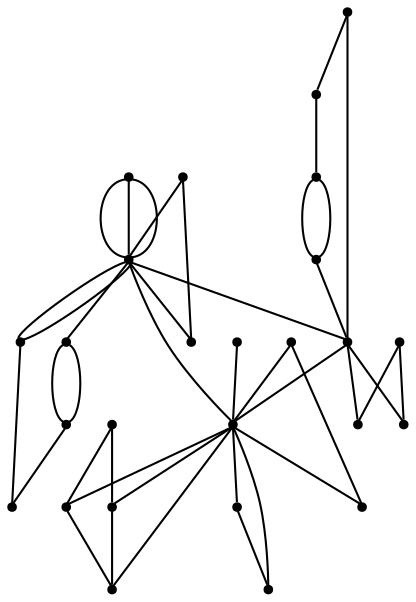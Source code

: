 graph {
  node [shape=point,comment="{\"directed\":false,\"doi\":\"10.1007/11618058_36\",\"figure\":\"5 (2)\"}"]

  v0 [pos="1556.122765261628,1314.6073463635573"]
  v1 [pos="1556.122765261628,1280.2323463635573"]
  v2 [pos="1556.122765261628,1417.7323463635573"]
  v3 [pos="1556.122765261628,1383.3573463635573"]
  v4 [pos="1521.7413699127906,1348.9823463635573"]
  v5 [pos="1487.3599745639535,1280.2323463635573"]
  v6 [pos="1452.9785792151163,1383.3573463635573"]
  v7 [pos="1418.597183866279,1452.1073463635573"]
  v8 [pos="1212.308811773256,1348.9823463635573"]
  v9 [pos="1143.5460210755814,1383.3573463635573"]
  v10 [pos="1418.597183866279,1314.6073463635573"]
  v11 [pos="1349.8343931686045,1280.2323463635573"]
  v12 [pos="1349.8343931686045,1314.6073463635573"]
  v13 [pos="1315.4529978197675,1314.6073463635573"]
  v14 [pos="1281.0716024709302,1314.6073463635573"]
  v15 [pos="1246.690207122093,1280.2323463635573"]
  v16 [pos="1212.308811773256,1280.2323463635573"]
  v17 [pos="1177.9274164244184,1314.6073463635573"]
  v18 [pos="1177.9274164244184,1348.9823463635573"]
  v19 [pos="1177.9274164244184,1452.1073463635573"]
  v20 [pos="1177.9274164244184,1417.7323463635573"]
  v21 [pos="1143.5460210755814,1452.1073463635573"]
  v22 [pos="1143.5460210755814,1348.9823463635573"]
  v23 [pos="1109.1646257267444,1383.3573463635573"]
  v24 [pos="1074.7831985828489,1383.3573463635573"]
  v25 [pos="1074.7831985828489,1348.9823463635573"]

  v0 -- v1 [id="-1",pos="1556.122765261628,1314.6073463635573 1556.122765261628,1280.2323463635573 1556.122765261628,1280.2323463635573 1556.122765261628,1280.2323463635573"]
  v24 -- v25 [id="-2",pos="1074.7831985828489,1383.3573463635573 1074.7831985828489,1348.9823463635573 1074.7831985828489,1348.9823463635573 1074.7831985828489,1348.9823463635573"]
  v25 -- v22 [id="-3",pos="1074.7831985828489,1348.9823463635573 1074.7832303779069,1314.6073463635573 1074.7832303779069,1314.6073463635573 1074.7832303779069,1314.6073463635573 1143.5460210755814,1314.6073463635573 1143.5460210755814,1314.6073463635573 1143.5460210755814,1314.6073463635573 1143.5460210755814,1348.9823463635573 1143.5460210755814,1348.9823463635573 1143.5460210755814,1348.9823463635573"]
  v25 -- v22 [id="-4",pos="1074.7831985828489,1348.9823463635573 1143.5460210755814,1348.9823463635573 1143.5460210755814,1348.9823463635573 1143.5460210755814,1348.9823463635573"]
  v23 -- v9 [id="-5",pos="1109.1646257267444,1383.3573463635573 1143.5460210755814,1383.3573463635573 1143.5460210755814,1383.3573463635573 1143.5460210755814,1383.3573463635573"]
  v9 -- v21 [id="-6",pos="1143.5460210755814,1383.3573463635573 1143.5460210755814,1452.1073463635573 1143.5460210755814,1452.1073463635573 1143.5460210755814,1452.1073463635573"]
  v22 -- v9 [id="-7",pos="1143.5460210755814,1348.9823463635573 1143.5460210755814,1383.3573463635573 1143.5460210755814,1383.3573463635573 1143.5460210755814,1383.3573463635573"]
  v23 -- v24 [id="-8",pos="1109.1646257267444,1383.3573463635573 1074.7831985828489,1383.3573463635573 1074.7831985828489,1383.3573463635573 1074.7831985828489,1383.3573463635573"]
  v9 -- v20 [id="-9",pos="1143.5460210755814,1383.3573463635573 1147.7968931686046,1417.7323463635573 1147.7968931686046,1417.7323463635573 1147.7968931686046,1417.7323463635573 1177.9274164244184,1417.7323463635573 1177.9274164244184,1417.7323463635573 1177.9274164244184,1417.7323463635573"]
  v19 -- v21 [id="-10",pos="1177.9274164244184,1452.1073463635573 1143.5460210755814,1452.1073463635573 1143.5460210755814,1452.1073463635573 1143.5460210755814,1452.1073463635573"]
  v19 -- v20 [id="-11",pos="1177.9274164244184,1452.1073463635573 1177.9274164244184,1417.7323463635573 1177.9274164244184,1417.7323463635573 1177.9274164244184,1417.7323463635573"]
  v18 -- v17 [id="-12",pos="1177.9274164244184,1348.9823463635573 1177.9274164244184,1314.6073463635573 1177.9274164244184,1314.6073463635573 1177.9274164244184,1314.6073463635573"]
  v18 -- v8 [id="-13",pos="1177.9274164244184,1348.9823463635573 1212.308811773256,1348.9823463635573 1212.308811773256,1348.9823463635573 1212.308811773256,1348.9823463635573"]
  v8 -- v17 [id="-14",pos="1212.308811773256,1348.9823463635573 1207.9954941860465,1314.6073463635573 1207.9954941860465,1314.6073463635573 1207.9954941860465,1314.6073463635573 1177.9274164244184,1314.6073463635573 1177.9274164244184,1314.6073463635573 1177.9274164244184,1314.6073463635573"]
  v9 -- v8 [id="-15",pos="1143.5460210755814,1383.3573463635573 1212.3088117732557,1379.107264983349 1212.3088117732557,1379.107264983349 1212.3088117732557,1379.107264983349 1212.308811773256,1348.9823463635573 1212.308811773256,1348.9823463635573 1212.308811773256,1348.9823463635573"]
  v8 -- v16 [id="-16",pos="1212.308811773256,1348.9823463635573 1212.308811773256,1280.2323463635573 1212.308811773256,1280.2323463635573 1212.308811773256,1280.2323463635573"]
  v8 -- v14 [id="-17",pos="1212.308811773256,1348.9823463635573 1281.0716024709302,1343.294759897086 1281.0716024709302,1343.294759897086 1281.0716024709302,1343.294759897086 1281.0716024709302,1314.6073463635573 1281.0716024709302,1314.6073463635573 1281.0716024709302,1314.6073463635573"]
  v8 -- v15 [id="-18",pos="1212.308811773256,1348.9823463635573 1246.690207122093,1341.8573819673984 1246.690207122093,1341.8573819673984 1246.690207122093,1341.8573819673984 1246.690207122093,1280.2323463635573 1246.690207122093,1280.2323463635573 1246.690207122093,1280.2323463635573"]
  v16 -- v15 [id="-19",pos="1212.308811773256,1280.2323463635573 1246.690207122093,1280.2323463635573 1246.690207122093,1280.2323463635573 1246.690207122093,1280.2323463635573"]
  v14 -- v11 [id="-20",pos="1281.0716024709302,1314.6073463635573 1281.0716024709302,1280.2323463635573 1281.0716024709302,1280.2323463635573 1281.0716024709302,1280.2323463635573 1349.8343931686045,1280.2323463635573 1349.8343931686045,1280.2323463635573 1349.8343931686045,1280.2323463635573"]
  v13 -- v14 [id="-21",pos="1315.4529978197675,1314.6073463635573 1281.0716024709302,1314.6073463635573 1281.0716024709302,1314.6073463635573 1281.0716024709302,1314.6073463635573"]
  v13 -- v12 [id="-22",pos="1315.4529978197675,1314.6073463635573 1349.8343931686045,1314.6073463635573 1349.8343931686045,1314.6073463635573 1349.8343931686045,1314.6073463635573"]
  v8 -- v12 [id="-23",pos="1212.308811773256,1348.9823463635573 1349.8343931686047,1344.732264983349 1349.8343931686047,1344.732264983349 1349.8343931686047,1344.732264983349 1349.8343931686045,1314.6073463635573 1349.8343931686045,1314.6073463635573 1349.8343931686045,1314.6073463635573"]
  v12 -- v11 [id="-24",pos="1349.8343931686045,1314.6073463635573 1349.8343931686045,1280.2323463635573 1349.8343931686045,1280.2323463635573 1349.8343931686045,1280.2323463635573"]
  v11 -- v8 [id="-25",pos="1349.8343931686045,1280.2323463635573 1384.2157885174418,1280.2323463635573 1384.2157885174418,1280.2323463635573 1384.2157885174418,1280.2323463635573 1384.2157885174418,1346.169770069612 1384.2157885174418,1346.169770069612 1384.2157885174418,1346.169770069612 1212.308811773256,1348.9823463635573 1212.308811773256,1348.9823463635573 1212.308811773256,1348.9823463635573"]
  v7 -- v6 [id="-26",pos="1418.597183866279,1452.1073463635573 1384.2157885174418,1452.1073463635573 1384.2157885174418,1452.1073463635573 1384.2157885174418,1452.1073463635573 1384.2157885174418,1386.2323565360834 1384.2157885174418,1386.2323565360834 1384.2157885174418,1386.2323565360834 1452.9785792151163,1383.3573463635573 1452.9785792151163,1383.3573463635573 1452.9785792151163,1383.3573463635573"]
  v7 -- v6 [id="-27",pos="1418.597183866279,1452.1073463635573 1418.597183866279,1389.1073667086093 1418.597183866279,1389.1073667086093 1418.597183866279,1389.1073667086093 1452.9785792151163,1383.3573463635573 1452.9785792151163,1383.3573463635573 1452.9785792151163,1383.3573463635573"]
  v10 -- v8 [id="-28",pos="1418.597183866279,1314.6073463635573 1418.597183866279,1347.607275155875 1418.597183866279,1347.607275155875 1418.597183866279,1347.607275155875 1212.308811773256,1348.9823463635573 1212.308811773256,1348.9823463635573 1212.308811773256,1348.9823463635573"]
  v6 -- v9 [id="-29",pos="1452.9785792151163,1383.3573463635573 1143.5460210755814,1383.3573463635573 1143.5460210755814,1383.3573463635573 1143.5460210755814,1383.3573463635573"]
  v6 -- v8 [id="-30",pos="1452.9785792151163,1383.3573463635573 1448.665261627907,1348.9823463635573 1448.665261627907,1348.9823463635573 1448.665261627907,1348.9823463635573 1212.308811773256,1348.9823463635573 1212.308811773256,1348.9823463635573 1212.308811773256,1348.9823463635573"]
  v7 -- v6 [id="-31",pos="1418.597183866279,1452.1073463635573 1452.9785792151163,1452.1073463635573 1452.9785792151163,1452.1073463635573 1452.9785792151163,1452.1073463635573 1452.9785792151163,1383.3573463635573 1452.9785792151163,1383.3573463635573 1452.9785792151163,1383.3573463635573"]
  v6 -- v5 [id="-32",pos="1452.9785792151163,1383.3573463635573 1452.9785792151163,1280.2323463635573 1452.9785792151163,1280.2323463635573 1452.9785792151163,1280.2323463635573 1487.3599745639535,1280.2323463635573 1487.3599745639535,1280.2323463635573 1487.3599745639535,1280.2323463635573"]
  v2 -- v6 [id="-33",pos="1556.122765261628,1417.7323463635573 1457.2294513081395,1417.7323463635573 1457.2294513081395,1417.7323463635573 1457.2294513081395,1417.7323463635573 1452.9785792151163,1383.3573463635573 1452.9785792151163,1383.3573463635573 1452.9785792151163,1383.3573463635573"]
  v6 -- v3 [id="-34",pos="1452.9785792151163,1383.3573463635573 1556.122765261628,1383.3573463635573 1556.122765261628,1383.3573463635573 1556.122765261628,1383.3573463635573"]
  v6 -- v4 [id="-35",pos="1452.9785792151163,1383.3573463635573 1521.7413699127908,1380.544770069612 1521.7413699127908,1380.544770069612 1521.7413699127908,1380.544770069612 1521.7413699127906,1348.9823463635573 1521.7413699127906,1348.9823463635573 1521.7413699127906,1348.9823463635573"]
  v6 -- v5 [id="-36",pos="1452.9785792151163,1383.3573463635573 1487.3599745639535,1377.669759897086 1487.3599745639535,1377.669759897086 1487.3599745639535,1377.669759897086 1487.3599745639535,1280.2323463635573 1487.3599745639535,1280.2323463635573 1487.3599745639535,1280.2323463635573"]
  v5 -- v1 [id="-37",pos="1487.3599745639535,1280.2323463635573 1556.122765261628,1280.2323463635573 1556.122765261628,1280.2323463635573 1556.122765261628,1280.2323463635573"]
  v4 -- v0 [id="-38",pos="1521.7413699127906,1348.9823463635573 1521.7413699127908,1314.6073463635573 1521.7413699127908,1314.6073463635573 1521.7413699127908,1314.6073463635573 1556.122765261628,1314.6073463635573 1556.122765261628,1314.6073463635573 1556.122765261628,1314.6073463635573"]
  v4 -- v0 [id="-39",pos="1521.7413699127906,1348.9823463635573 1556.1227652616278,1348.9823463635573 1556.1227652616278,1348.9823463635573 1556.1227652616278,1348.9823463635573 1556.122765261628,1314.6073463635573 1556.122765261628,1314.6073463635573 1556.122765261628,1314.6073463635573"]
  v2 -- v3 [id="-40",pos="1556.122765261628,1417.7323463635573 1556.122765261628,1383.3573463635573 1556.122765261628,1383.3573463635573 1556.122765261628,1383.3573463635573"]
}